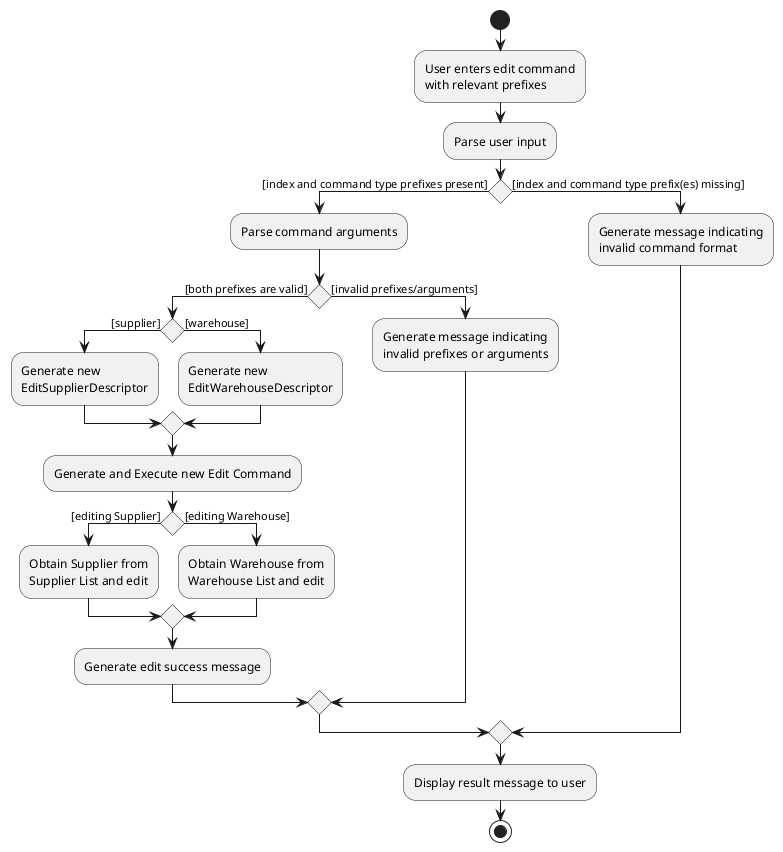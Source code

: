 @startuml
start
:User enters edit command
with relevant prefixes;
:Parse user input;

'Since the beta syntax does not support placing the condition outside the
'diamond we place it as the true branch instead.

if () then ([index and command type prefixes present])
    :Parse command arguments;
    if () then([both prefixes are valid])
        if () then([supplier])
        :Generate new
        EditSupplierDescriptor;
        else ([warehouse])
        :Generate new
        EditWarehouseDescriptor;
        endif

        :Generate and Execute new Edit Command;

        if () then([editing Supplier])
        :Obtain Supplier from
        Supplier List and edit;
        else ([editing Warehouse])
        :Obtain Warehouse from
        Warehouse List and edit;
        endif
        :Generate edit success message;
    else ([invalid prefixes/arguments])
    :Generate message indicating
    invalid prefixes or arguments;
    endif
else ([index and command type prefix(es) missing])
    :Generate message indicating
    invalid command format;
endif
:Display result message to user;
stop
@enduml
